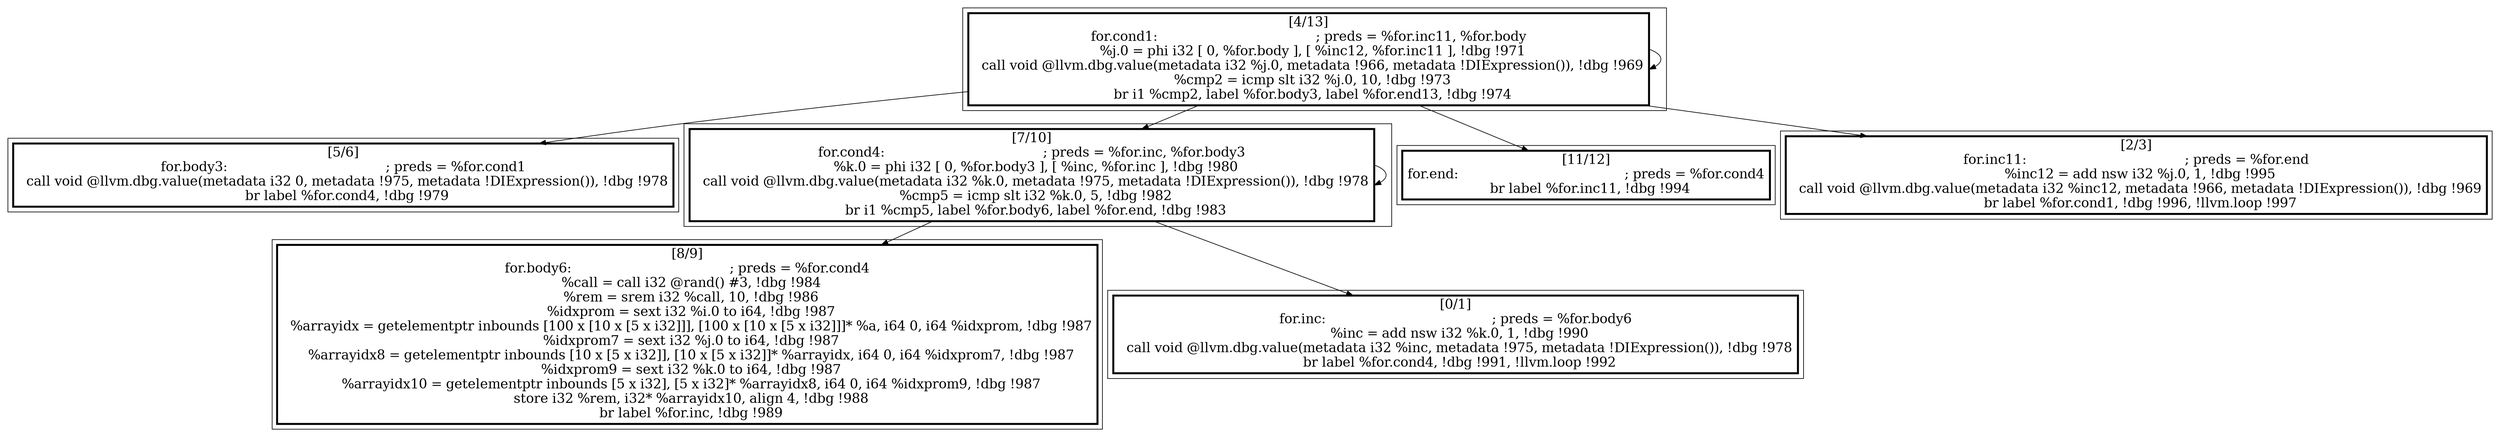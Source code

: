 
digraph G {



node175->node175 [ ]
node175->node178 [ ]
node175->node177 [ ]
node177->node177 [ ]
node175->node174 [ ]
node177->node176 [ ]
node175->node179 [ ]
node177->node173 [ ]


subgraph cluster6 {


node179 [penwidth=3.0,fontsize=20,shape=rectangle,label="[2/3]
for.inc11:                                        ; preds = %for.end
  %inc12 = add nsw i32 %j.0, 1, !dbg !995
  call void @llvm.dbg.value(metadata i32 %inc12, metadata !966, metadata !DIExpression()), !dbg !969
  br label %for.cond1, !dbg !996, !llvm.loop !997
" ]



}

subgraph cluster0 {


node173 [penwidth=3.0,fontsize=20,shape=rectangle,label="[0/1]
for.inc:                                          ; preds = %for.body6
  %inc = add nsw i32 %k.0, 1, !dbg !990
  call void @llvm.dbg.value(metadata i32 %inc, metadata !975, metadata !DIExpression()), !dbg !978
  br label %for.cond4, !dbg !991, !llvm.loop !992
" ]



}

subgraph cluster5 {


node178 [penwidth=3.0,fontsize=20,shape=rectangle,label="[5/6]
for.body3:                                        ; preds = %for.cond1
  call void @llvm.dbg.value(metadata i32 0, metadata !975, metadata !DIExpression()), !dbg !978
  br label %for.cond4, !dbg !979
" ]



}

subgraph cluster1 {


node174 [penwidth=3.0,fontsize=20,shape=rectangle,label="[11/12]
for.end:                                          ; preds = %for.cond4
  br label %for.inc11, !dbg !994
" ]



}

subgraph cluster2 {


node175 [penwidth=3.0,fontsize=20,shape=rectangle,label="[4/13]
for.cond1:                                        ; preds = %for.inc11, %for.body
  %j.0 = phi i32 [ 0, %for.body ], [ %inc12, %for.inc11 ], !dbg !971
  call void @llvm.dbg.value(metadata i32 %j.0, metadata !966, metadata !DIExpression()), !dbg !969
  %cmp2 = icmp slt i32 %j.0, 10, !dbg !973
  br i1 %cmp2, label %for.body3, label %for.end13, !dbg !974
" ]



}

subgraph cluster3 {


node176 [penwidth=3.0,fontsize=20,shape=rectangle,label="[8/9]
for.body6:                                        ; preds = %for.cond4
  %call = call i32 @rand() #3, !dbg !984
  %rem = srem i32 %call, 10, !dbg !986
  %idxprom = sext i32 %i.0 to i64, !dbg !987
  %arrayidx = getelementptr inbounds [100 x [10 x [5 x i32]]], [100 x [10 x [5 x i32]]]* %a, i64 0, i64 %idxprom, !dbg !987
  %idxprom7 = sext i32 %j.0 to i64, !dbg !987
  %arrayidx8 = getelementptr inbounds [10 x [5 x i32]], [10 x [5 x i32]]* %arrayidx, i64 0, i64 %idxprom7, !dbg !987
  %idxprom9 = sext i32 %k.0 to i64, !dbg !987
  %arrayidx10 = getelementptr inbounds [5 x i32], [5 x i32]* %arrayidx8, i64 0, i64 %idxprom9, !dbg !987
  store i32 %rem, i32* %arrayidx10, align 4, !dbg !988
  br label %for.inc, !dbg !989
" ]



}

subgraph cluster4 {


node177 [penwidth=3.0,fontsize=20,shape=rectangle,label="[7/10]
for.cond4:                                        ; preds = %for.inc, %for.body3
  %k.0 = phi i32 [ 0, %for.body3 ], [ %inc, %for.inc ], !dbg !980
  call void @llvm.dbg.value(metadata i32 %k.0, metadata !975, metadata !DIExpression()), !dbg !978
  %cmp5 = icmp slt i32 %k.0, 5, !dbg !982
  br i1 %cmp5, label %for.body6, label %for.end, !dbg !983
" ]



}

}
